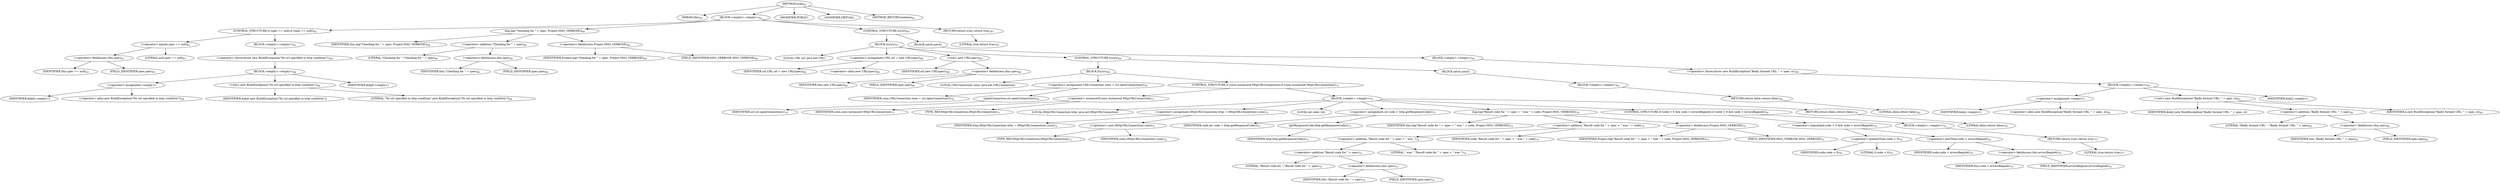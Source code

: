 digraph "eval" {  
"45" [label = <(METHOD,eval)<SUB>62</SUB>> ]
"6" [label = <(PARAM,this)<SUB>62</SUB>> ]
"46" [label = <(BLOCK,&lt;empty&gt;,&lt;empty&gt;)<SUB>62</SUB>> ]
"47" [label = <(CONTROL_STRUCTURE,if (spec == null),if (spec == null))<SUB>63</SUB>> ]
"48" [label = <(&lt;operator&gt;.equals,spec == null)<SUB>63</SUB>> ]
"49" [label = <(&lt;operator&gt;.fieldAccess,this.spec)<SUB>63</SUB>> ]
"50" [label = <(IDENTIFIER,this,spec == null)<SUB>63</SUB>> ]
"51" [label = <(FIELD_IDENTIFIER,spec,spec)<SUB>63</SUB>> ]
"52" [label = <(LITERAL,null,spec == null)<SUB>63</SUB>> ]
"53" [label = <(BLOCK,&lt;empty&gt;,&lt;empty&gt;)<SUB>63</SUB>> ]
"54" [label = <(&lt;operator&gt;.throw,throw new BuildException(&quot;No url specified in http condition&quot;);)<SUB>64</SUB>> ]
"55" [label = <(BLOCK,&lt;empty&gt;,&lt;empty&gt;)<SUB>64</SUB>> ]
"56" [label = <(&lt;operator&gt;.assignment,&lt;empty&gt;)> ]
"57" [label = <(IDENTIFIER,$obj0,&lt;empty&gt;)> ]
"58" [label = <(&lt;operator&gt;.alloc,new BuildException(&quot;No url specified in http condition&quot;))<SUB>64</SUB>> ]
"59" [label = <(&lt;init&gt;,new BuildException(&quot;No url specified in http condition&quot;))<SUB>64</SUB>> ]
"60" [label = <(IDENTIFIER,$obj0,new BuildException(&quot;No url specified in http condition&quot;))> ]
"61" [label = <(LITERAL,&quot;No url specified in http condition&quot;,new BuildException(&quot;No url specified in http condition&quot;))<SUB>64</SUB>> ]
"62" [label = <(IDENTIFIER,$obj0,&lt;empty&gt;)> ]
"63" [label = <(log,log(&quot;Checking for &quot; + spec, Project.MSG_VERBOSE))<SUB>66</SUB>> ]
"5" [label = <(IDENTIFIER,this,log(&quot;Checking for &quot; + spec, Project.MSG_VERBOSE))<SUB>66</SUB>> ]
"64" [label = <(&lt;operator&gt;.addition,&quot;Checking for &quot; + spec)<SUB>66</SUB>> ]
"65" [label = <(LITERAL,&quot;Checking for &quot;,&quot;Checking for &quot; + spec)<SUB>66</SUB>> ]
"66" [label = <(&lt;operator&gt;.fieldAccess,this.spec)<SUB>66</SUB>> ]
"67" [label = <(IDENTIFIER,this,&quot;Checking for &quot; + spec)<SUB>66</SUB>> ]
"68" [label = <(FIELD_IDENTIFIER,spec,spec)<SUB>66</SUB>> ]
"69" [label = <(&lt;operator&gt;.fieldAccess,Project.MSG_VERBOSE)<SUB>66</SUB>> ]
"70" [label = <(IDENTIFIER,Project,log(&quot;Checking for &quot; + spec, Project.MSG_VERBOSE))<SUB>66</SUB>> ]
"71" [label = <(FIELD_IDENTIFIER,MSG_VERBOSE,MSG_VERBOSE)<SUB>66</SUB>> ]
"72" [label = <(CONTROL_STRUCTURE,try,try)<SUB>67</SUB>> ]
"73" [label = <(BLOCK,try,try)<SUB>67</SUB>> ]
"8" [label = <(LOCAL,URL url: java.net.URL)> ]
"74" [label = <(&lt;operator&gt;.assignment,URL url = new URL(spec))<SUB>68</SUB>> ]
"75" [label = <(IDENTIFIER,url,URL url = new URL(spec))<SUB>68</SUB>> ]
"76" [label = <(&lt;operator&gt;.alloc,new URL(spec))<SUB>68</SUB>> ]
"77" [label = <(&lt;init&gt;,new URL(spec))<SUB>68</SUB>> ]
"7" [label = <(IDENTIFIER,url,new URL(spec))<SUB>68</SUB>> ]
"78" [label = <(&lt;operator&gt;.fieldAccess,this.spec)<SUB>68</SUB>> ]
"79" [label = <(IDENTIFIER,this,new URL(spec))<SUB>68</SUB>> ]
"80" [label = <(FIELD_IDENTIFIER,spec,spec)<SUB>68</SUB>> ]
"81" [label = <(CONTROL_STRUCTURE,try,try)<SUB>69</SUB>> ]
"82" [label = <(BLOCK,try,try)<SUB>69</SUB>> ]
"83" [label = <(LOCAL,URLConnection conn: java.net.URLConnection)> ]
"84" [label = <(&lt;operator&gt;.assignment,URLConnection conn = url.openConnection())<SUB>70</SUB>> ]
"85" [label = <(IDENTIFIER,conn,URLConnection conn = url.openConnection())<SUB>70</SUB>> ]
"86" [label = <(openConnection,url.openConnection())<SUB>70</SUB>> ]
"87" [label = <(IDENTIFIER,url,url.openConnection())<SUB>70</SUB>> ]
"88" [label = <(CONTROL_STRUCTURE,if (conn instanceof HttpURLConnection),if (conn instanceof HttpURLConnection))<SUB>71</SUB>> ]
"89" [label = <(&lt;operator&gt;.instanceOf,conn instanceof HttpURLConnection)<SUB>71</SUB>> ]
"90" [label = <(IDENTIFIER,conn,conn instanceof HttpURLConnection)<SUB>71</SUB>> ]
"91" [label = <(TYPE_REF,HttpURLConnection,HttpURLConnection)<SUB>71</SUB>> ]
"92" [label = <(BLOCK,&lt;empty&gt;,&lt;empty&gt;)<SUB>71</SUB>> ]
"93" [label = <(LOCAL,HttpURLConnection http: java.net.HttpURLConnection)> ]
"94" [label = <(&lt;operator&gt;.assignment,HttpURLConnection http = (HttpURLConnection) conn)<SUB>72</SUB>> ]
"95" [label = <(IDENTIFIER,http,HttpURLConnection http = (HttpURLConnection) conn)<SUB>72</SUB>> ]
"96" [label = <(&lt;operator&gt;.cast,(HttpURLConnection) conn)<SUB>72</SUB>> ]
"97" [label = <(TYPE_REF,HttpURLConnection,HttpURLConnection)<SUB>72</SUB>> ]
"98" [label = <(IDENTIFIER,conn,(HttpURLConnection) conn)<SUB>72</SUB>> ]
"99" [label = <(LOCAL,int code: int)> ]
"100" [label = <(&lt;operator&gt;.assignment,int code = http.getResponseCode())<SUB>73</SUB>> ]
"101" [label = <(IDENTIFIER,code,int code = http.getResponseCode())<SUB>73</SUB>> ]
"102" [label = <(getResponseCode,http.getResponseCode())<SUB>73</SUB>> ]
"103" [label = <(IDENTIFIER,http,http.getResponseCode())<SUB>73</SUB>> ]
"104" [label = <(log,log(&quot;Result code for &quot; + spec + &quot; was &quot; + code, Project.MSG_VERBOSE))<SUB>74</SUB>> ]
"9" [label = <(IDENTIFIER,this,log(&quot;Result code for &quot; + spec + &quot; was &quot; + code, Project.MSG_VERBOSE))<SUB>74</SUB>> ]
"105" [label = <(&lt;operator&gt;.addition,&quot;Result code for &quot; + spec + &quot; was &quot; + code)<SUB>74</SUB>> ]
"106" [label = <(&lt;operator&gt;.addition,&quot;Result code for &quot; + spec + &quot; was &quot;)<SUB>74</SUB>> ]
"107" [label = <(&lt;operator&gt;.addition,&quot;Result code for &quot; + spec)<SUB>74</SUB>> ]
"108" [label = <(LITERAL,&quot;Result code for &quot;,&quot;Result code for &quot; + spec)<SUB>74</SUB>> ]
"109" [label = <(&lt;operator&gt;.fieldAccess,this.spec)<SUB>74</SUB>> ]
"110" [label = <(IDENTIFIER,this,&quot;Result code for &quot; + spec)<SUB>74</SUB>> ]
"111" [label = <(FIELD_IDENTIFIER,spec,spec)<SUB>74</SUB>> ]
"112" [label = <(LITERAL,&quot; was &quot;,&quot;Result code for &quot; + spec + &quot; was &quot;)<SUB>74</SUB>> ]
"113" [label = <(IDENTIFIER,code,&quot;Result code for &quot; + spec + &quot; was &quot; + code)<SUB>74</SUB>> ]
"114" [label = <(&lt;operator&gt;.fieldAccess,Project.MSG_VERBOSE)<SUB>75</SUB>> ]
"115" [label = <(IDENTIFIER,Project,log(&quot;Result code for &quot; + spec + &quot; was &quot; + code, Project.MSG_VERBOSE))<SUB>75</SUB>> ]
"116" [label = <(FIELD_IDENTIFIER,MSG_VERBOSE,MSG_VERBOSE)<SUB>75</SUB>> ]
"117" [label = <(CONTROL_STRUCTURE,if (code &gt; 0 &amp;&amp; code &lt; errorsBeginAt),if (code &gt; 0 &amp;&amp; code &lt; errorsBeginAt))<SUB>76</SUB>> ]
"118" [label = <(&lt;operator&gt;.logicalAnd,code &gt; 0 &amp;&amp; code &lt; errorsBeginAt)<SUB>76</SUB>> ]
"119" [label = <(&lt;operator&gt;.greaterThan,code &gt; 0)<SUB>76</SUB>> ]
"120" [label = <(IDENTIFIER,code,code &gt; 0)<SUB>76</SUB>> ]
"121" [label = <(LITERAL,0,code &gt; 0)<SUB>76</SUB>> ]
"122" [label = <(&lt;operator&gt;.lessThan,code &lt; errorsBeginAt)<SUB>76</SUB>> ]
"123" [label = <(IDENTIFIER,code,code &lt; errorsBeginAt)<SUB>76</SUB>> ]
"124" [label = <(&lt;operator&gt;.fieldAccess,this.errorsBeginAt)<SUB>76</SUB>> ]
"125" [label = <(IDENTIFIER,this,code &lt; errorsBeginAt)<SUB>76</SUB>> ]
"126" [label = <(FIELD_IDENTIFIER,errorsBeginAt,errorsBeginAt)<SUB>76</SUB>> ]
"127" [label = <(BLOCK,&lt;empty&gt;,&lt;empty&gt;)<SUB>76</SUB>> ]
"128" [label = <(RETURN,return true;,return true;)<SUB>77</SUB>> ]
"129" [label = <(LITERAL,true,return true;)<SUB>77</SUB>> ]
"130" [label = <(RETURN,return false;,return false;)<SUB>79</SUB>> ]
"131" [label = <(LITERAL,false,return false;)<SUB>79</SUB>> ]
"132" [label = <(BLOCK,catch,catch)> ]
"133" [label = <(BLOCK,&lt;empty&gt;,&lt;empty&gt;)<SUB>81</SUB>> ]
"134" [label = <(RETURN,return false;,return false;)<SUB>82</SUB>> ]
"135" [label = <(LITERAL,false,return false;)<SUB>82</SUB>> ]
"136" [label = <(BLOCK,catch,catch)> ]
"137" [label = <(BLOCK,&lt;empty&gt;,&lt;empty&gt;)<SUB>84</SUB>> ]
"138" [label = <(&lt;operator&gt;.throw,throw new BuildException(&quot;Badly formed URL: &quot; + spec, e);)<SUB>85</SUB>> ]
"139" [label = <(BLOCK,&lt;empty&gt;,&lt;empty&gt;)<SUB>85</SUB>> ]
"140" [label = <(&lt;operator&gt;.assignment,&lt;empty&gt;)> ]
"141" [label = <(IDENTIFIER,$obj2,&lt;empty&gt;)> ]
"142" [label = <(&lt;operator&gt;.alloc,new BuildException(&quot;Badly formed URL: &quot; + spec, e))<SUB>85</SUB>> ]
"143" [label = <(&lt;init&gt;,new BuildException(&quot;Badly formed URL: &quot; + spec, e))<SUB>85</SUB>> ]
"144" [label = <(IDENTIFIER,$obj2,new BuildException(&quot;Badly formed URL: &quot; + spec, e))> ]
"145" [label = <(&lt;operator&gt;.addition,&quot;Badly formed URL: &quot; + spec)<SUB>85</SUB>> ]
"146" [label = <(LITERAL,&quot;Badly formed URL: &quot;,&quot;Badly formed URL: &quot; + spec)<SUB>85</SUB>> ]
"147" [label = <(&lt;operator&gt;.fieldAccess,this.spec)<SUB>85</SUB>> ]
"148" [label = <(IDENTIFIER,this,&quot;Badly formed URL: &quot; + spec)<SUB>85</SUB>> ]
"149" [label = <(FIELD_IDENTIFIER,spec,spec)<SUB>85</SUB>> ]
"150" [label = <(IDENTIFIER,e,new BuildException(&quot;Badly formed URL: &quot; + spec, e))<SUB>85</SUB>> ]
"151" [label = <(IDENTIFIER,$obj2,&lt;empty&gt;)> ]
"152" [label = <(RETURN,return true;,return true;)<SUB>87</SUB>> ]
"153" [label = <(LITERAL,true,return true;)<SUB>87</SUB>> ]
"154" [label = <(MODIFIER,PUBLIC)> ]
"155" [label = <(MODIFIER,VIRTUAL)> ]
"156" [label = <(METHOD_RETURN,boolean)<SUB>62</SUB>> ]
  "45" -> "6" 
  "45" -> "46" 
  "45" -> "154" 
  "45" -> "155" 
  "45" -> "156" 
  "46" -> "47" 
  "46" -> "63" 
  "46" -> "72" 
  "46" -> "152" 
  "47" -> "48" 
  "47" -> "53" 
  "48" -> "49" 
  "48" -> "52" 
  "49" -> "50" 
  "49" -> "51" 
  "53" -> "54" 
  "54" -> "55" 
  "55" -> "56" 
  "55" -> "59" 
  "55" -> "62" 
  "56" -> "57" 
  "56" -> "58" 
  "59" -> "60" 
  "59" -> "61" 
  "63" -> "5" 
  "63" -> "64" 
  "63" -> "69" 
  "64" -> "65" 
  "64" -> "66" 
  "66" -> "67" 
  "66" -> "68" 
  "69" -> "70" 
  "69" -> "71" 
  "72" -> "73" 
  "72" -> "136" 
  "73" -> "8" 
  "73" -> "74" 
  "73" -> "77" 
  "73" -> "81" 
  "74" -> "75" 
  "74" -> "76" 
  "77" -> "7" 
  "77" -> "78" 
  "78" -> "79" 
  "78" -> "80" 
  "81" -> "82" 
  "81" -> "132" 
  "82" -> "83" 
  "82" -> "84" 
  "82" -> "88" 
  "84" -> "85" 
  "84" -> "86" 
  "86" -> "87" 
  "88" -> "89" 
  "88" -> "92" 
  "89" -> "90" 
  "89" -> "91" 
  "92" -> "93" 
  "92" -> "94" 
  "92" -> "99" 
  "92" -> "100" 
  "92" -> "104" 
  "92" -> "117" 
  "92" -> "130" 
  "94" -> "95" 
  "94" -> "96" 
  "96" -> "97" 
  "96" -> "98" 
  "100" -> "101" 
  "100" -> "102" 
  "102" -> "103" 
  "104" -> "9" 
  "104" -> "105" 
  "104" -> "114" 
  "105" -> "106" 
  "105" -> "113" 
  "106" -> "107" 
  "106" -> "112" 
  "107" -> "108" 
  "107" -> "109" 
  "109" -> "110" 
  "109" -> "111" 
  "114" -> "115" 
  "114" -> "116" 
  "117" -> "118" 
  "117" -> "127" 
  "118" -> "119" 
  "118" -> "122" 
  "119" -> "120" 
  "119" -> "121" 
  "122" -> "123" 
  "122" -> "124" 
  "124" -> "125" 
  "124" -> "126" 
  "127" -> "128" 
  "128" -> "129" 
  "130" -> "131" 
  "132" -> "133" 
  "133" -> "134" 
  "134" -> "135" 
  "136" -> "137" 
  "137" -> "138" 
  "138" -> "139" 
  "139" -> "140" 
  "139" -> "143" 
  "139" -> "151" 
  "140" -> "141" 
  "140" -> "142" 
  "143" -> "144" 
  "143" -> "145" 
  "143" -> "150" 
  "145" -> "146" 
  "145" -> "147" 
  "147" -> "148" 
  "147" -> "149" 
  "152" -> "153" 
}
